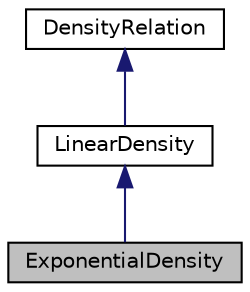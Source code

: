 digraph "ExponentialDensity"
{
 // LATEX_PDF_SIZE
  edge [fontname="Helvetica",fontsize="10",labelfontname="Helvetica",labelfontsize="10"];
  node [fontname="Helvetica",fontsize="10",shape=record];
  Node1 [label="ExponentialDensity",height=0.2,width=0.4,color="black", fillcolor="grey75", style="filled", fontcolor="black",tooltip=" "];
  Node2 -> Node1 [dir="back",color="midnightblue",fontsize="10",style="solid",fontname="Helvetica"];
  Node2 [label="LinearDensity",height=0.2,width=0.4,color="black", fillcolor="white", style="filled",URL="$classLinearDensity.html",tooltip=" "];
  Node3 -> Node2 [dir="back",color="midnightblue",fontsize="10",style="solid",fontname="Helvetica"];
  Node3 [label="DensityRelation",height=0.2,width=0.4,color="black", fillcolor="white", style="filled",URL="$classDensityRelation.html",tooltip=" "];
}
